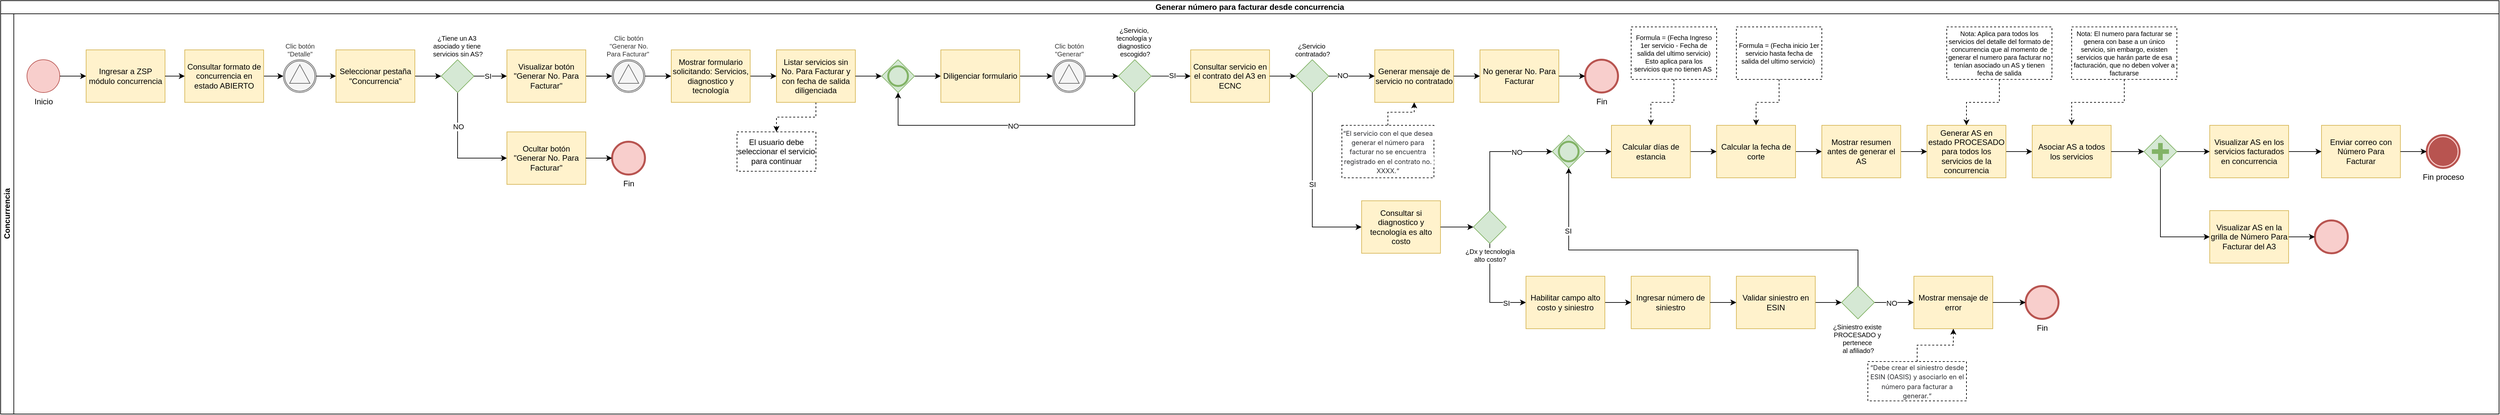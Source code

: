<mxfile version="26.0.16">
  <diagram name="Página-1" id="g5fUxCn4HUF5k6jVXiy7">
    <mxGraphModel dx="1034" dy="1754" grid="1" gridSize="10" guides="1" tooltips="1" connect="1" arrows="1" fold="1" page="1" pageScale="1" pageWidth="2910" pageHeight="1030" math="0" shadow="0">
      <root>
        <mxCell id="0" />
        <mxCell id="1" parent="0" />
        <mxCell id="JzyulNl6e5APR63eF1yB-1" value="Generar número para facturar desde concurrencia" style="swimlane;html=1;childLayout=stackLayout;resizeParent=1;resizeParentMax=0;horizontal=1;startSize=20;horizontalStack=0;whiteSpace=wrap;" parent="1" vertex="1">
          <mxGeometry x="100" y="-10" width="3800" height="630" as="geometry" />
        </mxCell>
        <mxCell id="JzyulNl6e5APR63eF1yB-2" value="&lt;font style=&quot;vertical-align: inherit;&quot;&gt;&lt;font style=&quot;vertical-align: inherit;&quot;&gt;Concurrencia&lt;/font&gt;&lt;/font&gt;" style="swimlane;html=1;startSize=20;horizontal=0;" parent="JzyulNl6e5APR63eF1yB-1" vertex="1">
          <mxGeometry y="20" width="3800" height="610" as="geometry" />
        </mxCell>
        <mxCell id="OuBoWgfDjwoYJAEYba90-111" style="edgeStyle=orthogonalEdgeStyle;rounded=0;orthogonalLoop=1;jettySize=auto;html=1;entryX=0;entryY=0.5;entryDx=0;entryDy=0;entryPerimeter=0;" parent="JzyulNl6e5APR63eF1yB-2" source="OuBoWgfDjwoYJAEYba90-68" target="OuBoWgfDjwoYJAEYba90-112" edge="1">
          <mxGeometry relative="1" as="geometry">
            <mxPoint x="2420" y="240" as="targetPoint" />
            <Array as="points">
              <mxPoint x="2265" y="440" />
            </Array>
          </mxGeometry>
        </mxCell>
        <mxCell id="OuBoWgfDjwoYJAEYba90-123" value="SI" style="edgeLabel;html=1;align=center;verticalAlign=middle;resizable=0;points=[];" parent="OuBoWgfDjwoYJAEYba90-111" vertex="1" connectable="0">
          <mxGeometry x="-0.03" y="1" relative="1" as="geometry">
            <mxPoint x="24" y="20" as="offset" />
          </mxGeometry>
        </mxCell>
        <mxCell id="OuBoWgfDjwoYJAEYba90-68" value="¿Dx y tecnología&lt;div&gt;alto&amp;nbsp;&lt;span style=&quot;background-color: light-dark(rgb(255, 255, 255), rgb(18, 18, 18)); color: light-dark(rgb(0, 0, 0), rgb(255, 255, 255));&quot;&gt;costo?&lt;/span&gt;&lt;/div&gt;" style="points=[[0.25,0.25,0],[0.5,0,0],[0.75,0.25,0],[1,0.5,0],[0.75,0.75,0],[0.5,1,0],[0.25,0.75,0],[0,0.5,0]];shape=mxgraph.bpmn.gateway2;html=1;verticalLabelPosition=bottom;labelBackgroundColor=#ffffff;verticalAlign=top;align=center;perimeter=rhombusPerimeter;outlineConnect=0;outline=none;symbol=none;fillColor=#d5e8d4;strokeColor=#82b366;fontSize=10;" parent="JzyulNl6e5APR63eF1yB-2" vertex="1">
          <mxGeometry x="2240" y="300" width="50" height="50" as="geometry" />
        </mxCell>
        <mxCell id="OuBoWgfDjwoYJAEYba90-1" value="Inicio" style="points=[[0.145,0.145,0],[0.5,0,0],[0.855,0.145,0],[1,0.5,0],[0.855,0.855,0],[0.5,1,0],[0.145,0.855,0],[0,0.5,0]];shape=mxgraph.bpmn.event;html=1;verticalLabelPosition=bottom;labelBackgroundColor=#ffffff;verticalAlign=top;align=center;perimeter=ellipsePerimeter;outlineConnect=0;aspect=fixed;outline=standard;symbol=general;fillColor=#f8cecc;strokeColor=#b85450;" parent="JzyulNl6e5APR63eF1yB-2" vertex="1">
          <mxGeometry x="40" y="70" width="50" height="50" as="geometry" />
        </mxCell>
        <mxCell id="OuBoWgfDjwoYJAEYba90-3" value="&lt;font style=&quot;vertical-align: inherit;&quot;&gt;&lt;font style=&quot;vertical-align: inherit;&quot;&gt;Ingresar a ZSP módulo concurrencia&lt;/font&gt;&lt;/font&gt;" style="points=[[0.25,0,0],[0.5,0,0],[0.75,0,0],[1,0.25,0],[1,0.5,0],[1,0.75,0],[0.75,1,0],[0.5,1,0],[0.25,1,0],[0,0.75,0],[0,0.5,0],[0,0.25,0]];shape=mxgraph.bpmn.task2;whiteSpace=wrap;rectStyle=rounded;size=10;html=1;container=1;expand=0;collapsible=0;taskMarker=user;fillColor=#fff2cc;strokeColor=#d6b656;" parent="JzyulNl6e5APR63eF1yB-2" vertex="1">
          <mxGeometry x="130" y="55" width="120" height="80" as="geometry" />
        </mxCell>
        <mxCell id="OuBoWgfDjwoYJAEYba90-2" style="edgeStyle=orthogonalEdgeStyle;rounded=0;orthogonalLoop=1;jettySize=auto;html=1;" parent="JzyulNl6e5APR63eF1yB-2" source="OuBoWgfDjwoYJAEYba90-1" target="OuBoWgfDjwoYJAEYba90-3" edge="1">
          <mxGeometry relative="1" as="geometry">
            <mxPoint x="140" y="95" as="targetPoint" />
          </mxGeometry>
        </mxCell>
        <mxCell id="OuBoWgfDjwoYJAEYba90-6" style="edgeStyle=orthogonalEdgeStyle;rounded=0;orthogonalLoop=1;jettySize=auto;html=1;" parent="JzyulNl6e5APR63eF1yB-2" source="OuBoWgfDjwoYJAEYba90-5" target="OuBoWgfDjwoYJAEYba90-7" edge="1">
          <mxGeometry relative="1" as="geometry">
            <mxPoint x="440" y="95" as="targetPoint" />
          </mxGeometry>
        </mxCell>
        <mxCell id="OuBoWgfDjwoYJAEYba90-5" value="Consultar formato de concurrencia en estado ABIERTO" style="points=[[0.25,0,0],[0.5,0,0],[0.75,0,0],[1,0.25,0],[1,0.5,0],[1,0.75,0],[0.75,1,0],[0.5,1,0],[0.25,1,0],[0,0.75,0],[0,0.5,0],[0,0.25,0]];shape=mxgraph.bpmn.task2;whiteSpace=wrap;rectStyle=rounded;size=10;html=1;container=1;expand=0;collapsible=0;taskMarker=user;fillColor=#fff2cc;strokeColor=#d6b656;" parent="JzyulNl6e5APR63eF1yB-2" vertex="1">
          <mxGeometry x="280" y="55" width="120" height="80" as="geometry" />
        </mxCell>
        <mxCell id="OuBoWgfDjwoYJAEYba90-4" style="edgeStyle=orthogonalEdgeStyle;rounded=0;orthogonalLoop=1;jettySize=auto;html=1;" parent="JzyulNl6e5APR63eF1yB-2" source="OuBoWgfDjwoYJAEYba90-3" target="OuBoWgfDjwoYJAEYba90-5" edge="1">
          <mxGeometry relative="1" as="geometry">
            <mxPoint x="310" y="95" as="targetPoint" />
          </mxGeometry>
        </mxCell>
        <mxCell id="OuBoWgfDjwoYJAEYba90-7" value="Clic botón &lt;br&gt;&quot;Detalle&quot;" style="points=[[0.145,0.145,0],[0.5,0,0],[0.855,0.145,0],[1,0.5,0],[0.855,0.855,0],[0.5,1,0],[0.145,0.855,0],[0,0.5,0]];shape=mxgraph.bpmn.event;html=1;verticalLabelPosition=top;labelBackgroundColor=#ffffff;verticalAlign=bottom;align=center;perimeter=ellipsePerimeter;outlineConnect=0;aspect=fixed;outline=catching;symbol=signal;fillColor=#f5f5f5;fontColor=#333333;strokeColor=#666666;fontSize=10;labelPosition=center;" parent="JzyulNl6e5APR63eF1yB-2" vertex="1">
          <mxGeometry x="430" y="70" width="50" height="50" as="geometry" />
        </mxCell>
        <mxCell id="OuBoWgfDjwoYJAEYba90-15" style="edgeStyle=orthogonalEdgeStyle;rounded=0;orthogonalLoop=1;jettySize=auto;html=1;" parent="JzyulNl6e5APR63eF1yB-2" source="OuBoWgfDjwoYJAEYba90-9" target="OuBoWgfDjwoYJAEYba90-14" edge="1">
          <mxGeometry relative="1" as="geometry" />
        </mxCell>
        <mxCell id="OuBoWgfDjwoYJAEYba90-9" value="Seleccionar pestaña &quot;Concurrencia&quot;" style="points=[[0.25,0,0],[0.5,0,0],[0.75,0,0],[1,0.25,0],[1,0.5,0],[1,0.75,0],[0.75,1,0],[0.5,1,0],[0.25,1,0],[0,0.75,0],[0,0.5,0],[0,0.25,0]];shape=mxgraph.bpmn.task2;whiteSpace=wrap;rectStyle=rounded;size=10;html=1;container=1;expand=0;collapsible=0;taskMarker=user;fillColor=#fff2cc;strokeColor=#d6b656;" parent="JzyulNl6e5APR63eF1yB-2" vertex="1">
          <mxGeometry x="510" y="55" width="120" height="80" as="geometry" />
        </mxCell>
        <mxCell id="OuBoWgfDjwoYJAEYba90-8" style="edgeStyle=orthogonalEdgeStyle;rounded=0;orthogonalLoop=1;jettySize=auto;html=1;" parent="JzyulNl6e5APR63eF1yB-2" source="OuBoWgfDjwoYJAEYba90-7" target="OuBoWgfDjwoYJAEYba90-9" edge="1">
          <mxGeometry relative="1" as="geometry">
            <mxPoint x="520" y="95" as="targetPoint" />
          </mxGeometry>
        </mxCell>
        <mxCell id="OuBoWgfDjwoYJAEYba90-26" style="edgeStyle=orthogonalEdgeStyle;rounded=0;orthogonalLoop=1;jettySize=auto;html=1;" parent="JzyulNl6e5APR63eF1yB-2" source="OuBoWgfDjwoYJAEYba90-11" target="OuBoWgfDjwoYJAEYba90-25" edge="1">
          <mxGeometry relative="1" as="geometry" />
        </mxCell>
        <mxCell id="OuBoWgfDjwoYJAEYba90-11" value="Clic botón &lt;br&gt;&quot;Generar No. &lt;br&gt;Para Facturar&quot;&amp;nbsp;" style="points=[[0.145,0.145,0],[0.5,0,0],[0.855,0.145,0],[1,0.5,0],[0.855,0.855,0],[0.5,1,0],[0.145,0.855,0],[0,0.5,0]];shape=mxgraph.bpmn.event;html=1;verticalLabelPosition=top;labelBackgroundColor=#ffffff;verticalAlign=bottom;align=center;perimeter=ellipsePerimeter;outlineConnect=0;aspect=fixed;outline=catching;symbol=signal;fillColor=#f5f5f5;fontColor=#333333;strokeColor=#666666;fontSize=10;labelPosition=center;" parent="JzyulNl6e5APR63eF1yB-2" vertex="1">
          <mxGeometry x="930" y="70" width="50" height="50" as="geometry" />
        </mxCell>
        <mxCell id="dvrANLXSKc0wDXmjuW-p-2" style="edgeStyle=orthogonalEdgeStyle;rounded=0;orthogonalLoop=1;jettySize=auto;html=1;dashed=1;" edge="1" parent="JzyulNl6e5APR63eF1yB-2" source="OuBoWgfDjwoYJAEYba90-13" target="dvrANLXSKc0wDXmjuW-p-1">
          <mxGeometry relative="1" as="geometry" />
        </mxCell>
        <mxCell id="OuBoWgfDjwoYJAEYba90-13" value="Listar servicios sin No. Para Facturar y con fecha de salida diligenciada" style="points=[[0.25,0,0],[0.5,0,0],[0.75,0,0],[1,0.25,0],[1,0.5,0],[1,0.75,0],[0.75,1,0],[0.5,1,0],[0.25,1,0],[0,0.75,0],[0,0.5,0],[0,0.25,0]];shape=mxgraph.bpmn.task2;whiteSpace=wrap;rectStyle=rounded;size=10;html=1;container=1;expand=0;collapsible=0;taskMarker=script;fillColor=#fff2cc;strokeColor=#d6b656;" parent="JzyulNl6e5APR63eF1yB-2" vertex="1">
          <mxGeometry x="1180" y="55" width="120" height="80" as="geometry" />
        </mxCell>
        <mxCell id="OuBoWgfDjwoYJAEYba90-19" style="edgeStyle=orthogonalEdgeStyle;rounded=0;orthogonalLoop=1;jettySize=auto;html=1;entryX=0;entryY=0.5;entryDx=0;entryDy=0;entryPerimeter=0;" parent="JzyulNl6e5APR63eF1yB-2" source="OuBoWgfDjwoYJAEYba90-14" target="OuBoWgfDjwoYJAEYba90-20" edge="1">
          <mxGeometry relative="1" as="geometry">
            <mxPoint x="695" y="220" as="targetPoint" />
            <Array as="points">
              <mxPoint x="695" y="220" />
            </Array>
          </mxGeometry>
        </mxCell>
        <mxCell id="OuBoWgfDjwoYJAEYba90-21" value="NO" style="edgeLabel;html=1;align=center;verticalAlign=middle;resizable=0;points=[];" parent="OuBoWgfDjwoYJAEYba90-19" vertex="1" connectable="0">
          <mxGeometry x="-0.406" y="1" relative="1" as="geometry">
            <mxPoint as="offset" />
          </mxGeometry>
        </mxCell>
        <mxCell id="OuBoWgfDjwoYJAEYba90-14" value="¿Tiene un A3&amp;nbsp;&lt;div&gt;asociado y tiene&amp;nbsp;&lt;/div&gt;&lt;div&gt;servicios sin AS&lt;span style=&quot;background-color: light-dark(rgb(255, 255, 255), rgb(18, 18, 18)); color: light-dark(rgb(0, 0, 0), rgb(255, 255, 255));&quot;&gt;?&lt;/span&gt;&lt;/div&gt;" style="points=[[0.25,0.25,0],[0.5,0,0],[0.75,0.25,0],[1,0.5,0],[0.75,0.75,0],[0.5,1,0],[0.25,0.75,0],[0,0.5,0]];shape=mxgraph.bpmn.gateway2;html=1;verticalLabelPosition=top;labelBackgroundColor=#ffffff;verticalAlign=bottom;align=center;perimeter=rhombusPerimeter;outlineConnect=0;outline=none;symbol=none;fillColor=#d5e8d4;strokeColor=#82b366;fontSize=10;labelPosition=center;" parent="JzyulNl6e5APR63eF1yB-2" vertex="1">
          <mxGeometry x="670" y="70" width="50" height="50" as="geometry" />
        </mxCell>
        <mxCell id="OuBoWgfDjwoYJAEYba90-24" style="edgeStyle=orthogonalEdgeStyle;rounded=0;orthogonalLoop=1;jettySize=auto;html=1;" parent="JzyulNl6e5APR63eF1yB-2" source="OuBoWgfDjwoYJAEYba90-17" target="OuBoWgfDjwoYJAEYba90-11" edge="1">
          <mxGeometry relative="1" as="geometry" />
        </mxCell>
        <mxCell id="OuBoWgfDjwoYJAEYba90-17" value="Visualizar botón &quot;Generar No. Para Facturar&quot;" style="points=[[0.25,0,0],[0.5,0,0],[0.75,0,0],[1,0.25,0],[1,0.5,0],[1,0.75,0],[0.75,1,0],[0.5,1,0],[0.25,1,0],[0,0.75,0],[0,0.5,0],[0,0.25,0]];shape=mxgraph.bpmn.task2;whiteSpace=wrap;rectStyle=rounded;size=10;html=1;container=1;expand=0;collapsible=0;taskMarker=script;fillColor=#fff2cc;strokeColor=#d6b656;" parent="JzyulNl6e5APR63eF1yB-2" vertex="1">
          <mxGeometry x="770" y="55" width="120" height="80" as="geometry" />
        </mxCell>
        <mxCell id="OuBoWgfDjwoYJAEYba90-16" style="edgeStyle=orthogonalEdgeStyle;rounded=0;orthogonalLoop=1;jettySize=auto;html=1;" parent="JzyulNl6e5APR63eF1yB-2" source="OuBoWgfDjwoYJAEYba90-14" target="OuBoWgfDjwoYJAEYba90-17" edge="1">
          <mxGeometry relative="1" as="geometry">
            <mxPoint x="780" y="95" as="targetPoint" />
          </mxGeometry>
        </mxCell>
        <mxCell id="OuBoWgfDjwoYJAEYba90-18" value="SI" style="edgeLabel;html=1;align=center;verticalAlign=middle;resizable=0;points=[];" parent="OuBoWgfDjwoYJAEYba90-16" vertex="1" connectable="0">
          <mxGeometry x="-0.16" relative="1" as="geometry">
            <mxPoint as="offset" />
          </mxGeometry>
        </mxCell>
        <mxCell id="OuBoWgfDjwoYJAEYba90-20" value="Ocultar botón &quot;Generar No. Para Facturar&quot;" style="points=[[0.25,0,0],[0.5,0,0],[0.75,0,0],[1,0.25,0],[1,0.5,0],[1,0.75,0],[0.75,1,0],[0.5,1,0],[0.25,1,0],[0,0.75,0],[0,0.5,0],[0,0.25,0]];shape=mxgraph.bpmn.task2;whiteSpace=wrap;rectStyle=rounded;size=10;html=1;container=1;expand=0;collapsible=0;taskMarker=script;fillColor=#fff2cc;strokeColor=#d6b656;" parent="JzyulNl6e5APR63eF1yB-2" vertex="1">
          <mxGeometry x="770" y="180" width="120" height="80" as="geometry" />
        </mxCell>
        <mxCell id="OuBoWgfDjwoYJAEYba90-23" value="Fin" style="points=[[0.145,0.145,0],[0.5,0,0],[0.855,0.145,0],[1,0.5,0],[0.855,0.855,0],[0.5,1,0],[0.145,0.855,0],[0,0.5,0]];shape=mxgraph.bpmn.event;html=1;verticalLabelPosition=bottom;labelBackgroundColor=#ffffff;verticalAlign=top;align=center;perimeter=ellipsePerimeter;outlineConnect=0;aspect=fixed;outline=end;symbol=terminate2;fillColor=#f8cecc;strokeColor=#b85450;" parent="JzyulNl6e5APR63eF1yB-2" vertex="1">
          <mxGeometry x="930" y="195" width="50" height="50" as="geometry" />
        </mxCell>
        <mxCell id="OuBoWgfDjwoYJAEYba90-22" style="edgeStyle=orthogonalEdgeStyle;rounded=0;orthogonalLoop=1;jettySize=auto;html=1;" parent="JzyulNl6e5APR63eF1yB-2" source="OuBoWgfDjwoYJAEYba90-20" target="OuBoWgfDjwoYJAEYba90-23" edge="1">
          <mxGeometry relative="1" as="geometry">
            <mxPoint x="940" y="220" as="targetPoint" />
          </mxGeometry>
        </mxCell>
        <mxCell id="OuBoWgfDjwoYJAEYba90-27" style="edgeStyle=orthogonalEdgeStyle;rounded=0;orthogonalLoop=1;jettySize=auto;html=1;" parent="JzyulNl6e5APR63eF1yB-2" source="OuBoWgfDjwoYJAEYba90-25" target="OuBoWgfDjwoYJAEYba90-13" edge="1">
          <mxGeometry relative="1" as="geometry" />
        </mxCell>
        <mxCell id="OuBoWgfDjwoYJAEYba90-25" value="Mostrar formulario solicitando: Servicios, diagnostico y tecnología" style="points=[[0.25,0,0],[0.5,0,0],[0.75,0,0],[1,0.25,0],[1,0.5,0],[1,0.75,0],[0.75,1,0],[0.5,1,0],[0.25,1,0],[0,0.75,0],[0,0.5,0],[0,0.25,0]];shape=mxgraph.bpmn.task2;whiteSpace=wrap;rectStyle=rounded;size=10;html=1;container=1;expand=0;collapsible=0;taskMarker=script;fillColor=#fff2cc;strokeColor=#d6b656;" parent="JzyulNl6e5APR63eF1yB-2" vertex="1">
          <mxGeometry x="1020" y="55" width="120" height="80" as="geometry" />
        </mxCell>
        <mxCell id="OuBoWgfDjwoYJAEYba90-29" value="Enviar correo con Número Para Facturar" style="points=[[0.25,0,0],[0.5,0,0],[0.75,0,0],[1,0.25,0],[1,0.5,0],[1,0.75,0],[0.75,1,0],[0.5,1,0],[0.25,1,0],[0,0.75,0],[0,0.5,0],[0,0.25,0]];shape=mxgraph.bpmn.task2;whiteSpace=wrap;rectStyle=rounded;size=10;html=1;container=1;expand=0;collapsible=0;taskMarker=send;fillColor=#fff2cc;strokeColor=#d6b656;" parent="JzyulNl6e5APR63eF1yB-2" vertex="1">
          <mxGeometry x="3530" y="170" width="120" height="80" as="geometry" />
        </mxCell>
        <mxCell id="OuBoWgfDjwoYJAEYba90-34" style="edgeStyle=orthogonalEdgeStyle;rounded=0;orthogonalLoop=1;jettySize=auto;html=1;" parent="JzyulNl6e5APR63eF1yB-2" source="OuBoWgfDjwoYJAEYba90-33" target="OuBoWgfDjwoYJAEYba90-35" edge="1">
          <mxGeometry relative="1" as="geometry">
            <mxPoint x="1620" y="95" as="targetPoint" />
          </mxGeometry>
        </mxCell>
        <mxCell id="OuBoWgfDjwoYJAEYba90-33" value="Diligenciar formulario" style="points=[[0.25,0,0],[0.5,0,0],[0.75,0,0],[1,0.25,0],[1,0.5,0],[1,0.75,0],[0.75,1,0],[0.5,1,0],[0.25,1,0],[0,0.75,0],[0,0.5,0],[0,0.25,0]];shape=mxgraph.bpmn.task2;whiteSpace=wrap;rectStyle=rounded;size=10;html=1;container=1;expand=0;collapsible=0;taskMarker=user;fillColor=#fff2cc;strokeColor=#d6b656;" parent="JzyulNl6e5APR63eF1yB-2" vertex="1">
          <mxGeometry x="1430" y="55" width="120" height="80" as="geometry" />
        </mxCell>
        <mxCell id="OuBoWgfDjwoYJAEYba90-35" value="Clic botón &lt;br&gt;&quot;Generar&quot;" style="points=[[0.145,0.145,0],[0.5,0,0],[0.855,0.145,0],[1,0.5,0],[0.855,0.855,0],[0.5,1,0],[0.145,0.855,0],[0,0.5,0]];shape=mxgraph.bpmn.event;html=1;verticalLabelPosition=top;labelBackgroundColor=#ffffff;verticalAlign=bottom;align=center;perimeter=ellipsePerimeter;outlineConnect=0;aspect=fixed;outline=catching;symbol=signal;fontSize=10;labelPosition=center;fillColor=#f5f5f5;fontColor=#333333;strokeColor=#666666;" parent="JzyulNl6e5APR63eF1yB-2" vertex="1">
          <mxGeometry x="1600" y="70" width="50" height="50" as="geometry" />
        </mxCell>
        <mxCell id="OuBoWgfDjwoYJAEYba90-106" style="edgeStyle=orthogonalEdgeStyle;rounded=0;orthogonalLoop=1;jettySize=auto;html=1;" parent="JzyulNl6e5APR63eF1yB-2" source="OuBoWgfDjwoYJAEYba90-37" target="OuBoWgfDjwoYJAEYba90-55" edge="1">
          <mxGeometry relative="1" as="geometry">
            <Array as="points">
              <mxPoint x="1790" y="95" />
            </Array>
          </mxGeometry>
        </mxCell>
        <mxCell id="OuBoWgfDjwoYJAEYba90-107" value="SI" style="edgeLabel;html=1;align=center;verticalAlign=middle;resizable=0;points=[];" parent="OuBoWgfDjwoYJAEYba90-106" vertex="1" connectable="0">
          <mxGeometry x="0.061" y="1" relative="1" as="geometry">
            <mxPoint as="offset" />
          </mxGeometry>
        </mxCell>
        <mxCell id="OuBoWgfDjwoYJAEYba90-37" value="¿Servicio,&amp;nbsp;&lt;div&gt;tecnología y&amp;nbsp;&lt;div&gt;diagnostico&amp;nbsp;&lt;/div&gt;&lt;div&gt;escogido?&lt;/div&gt;&lt;/div&gt;" style="points=[[0.25,0.25,0],[0.5,0,0],[0.75,0.25,0],[1,0.5,0],[0.75,0.75,0],[0.5,1,0],[0.25,0.75,0],[0,0.5,0]];shape=mxgraph.bpmn.gateway2;html=1;verticalLabelPosition=top;labelBackgroundColor=#ffffff;verticalAlign=bottom;align=center;perimeter=rhombusPerimeter;outlineConnect=0;outline=none;symbol=none;fontSize=10;labelPosition=center;fillColor=#d5e8d4;strokeColor=#82b366;" parent="JzyulNl6e5APR63eF1yB-2" vertex="1">
          <mxGeometry x="1700" y="70" width="50" height="50" as="geometry" />
        </mxCell>
        <mxCell id="OuBoWgfDjwoYJAEYba90-36" style="edgeStyle=orthogonalEdgeStyle;rounded=0;orthogonalLoop=1;jettySize=auto;html=1;" parent="JzyulNl6e5APR63eF1yB-2" source="OuBoWgfDjwoYJAEYba90-35" target="OuBoWgfDjwoYJAEYba90-37" edge="1">
          <mxGeometry relative="1" as="geometry">
            <mxPoint x="1730" y="95" as="targetPoint" />
          </mxGeometry>
        </mxCell>
        <mxCell id="OuBoWgfDjwoYJAEYba90-39" style="edgeStyle=orthogonalEdgeStyle;rounded=0;orthogonalLoop=1;jettySize=auto;html=1;" parent="JzyulNl6e5APR63eF1yB-2" source="OuBoWgfDjwoYJAEYba90-38" target="OuBoWgfDjwoYJAEYba90-33" edge="1">
          <mxGeometry relative="1" as="geometry" />
        </mxCell>
        <mxCell id="OuBoWgfDjwoYJAEYba90-38" value="" style="points=[[0.25,0.25,0],[0.5,0,0],[0.75,0.25,0],[1,0.5,0],[0.75,0.75,0],[0.5,1,0],[0.25,0.75,0],[0,0.5,0]];shape=mxgraph.bpmn.gateway2;html=1;verticalLabelPosition=bottom;labelBackgroundColor=#ffffff;verticalAlign=top;align=center;perimeter=rhombusPerimeter;outlineConnect=0;outline=end;symbol=general;fillColor=#d5e8d4;strokeColor=#82b366;" parent="JzyulNl6e5APR63eF1yB-2" vertex="1">
          <mxGeometry x="1340" y="70" width="50" height="50" as="geometry" />
        </mxCell>
        <mxCell id="OuBoWgfDjwoYJAEYba90-30" style="edgeStyle=orthogonalEdgeStyle;rounded=0;orthogonalLoop=1;jettySize=auto;html=1;entryX=0;entryY=0.5;entryDx=0;entryDy=0;entryPerimeter=0;" parent="JzyulNl6e5APR63eF1yB-2" source="OuBoWgfDjwoYJAEYba90-13" target="OuBoWgfDjwoYJAEYba90-38" edge="1">
          <mxGeometry relative="1" as="geometry">
            <mxPoint x="1370" y="95" as="targetPoint" />
          </mxGeometry>
        </mxCell>
        <mxCell id="OuBoWgfDjwoYJAEYba90-40" style="edgeStyle=orthogonalEdgeStyle;rounded=0;orthogonalLoop=1;jettySize=auto;html=1;entryX=0.5;entryY=1;entryDx=0;entryDy=0;entryPerimeter=0;" parent="JzyulNl6e5APR63eF1yB-2" source="OuBoWgfDjwoYJAEYba90-37" target="OuBoWgfDjwoYJAEYba90-38" edge="1">
          <mxGeometry relative="1" as="geometry">
            <Array as="points">
              <mxPoint x="1725" y="170" />
              <mxPoint x="1365" y="170" />
            </Array>
          </mxGeometry>
        </mxCell>
        <mxCell id="OuBoWgfDjwoYJAEYba90-41" value="NO" style="edgeLabel;html=1;align=center;verticalAlign=middle;resizable=0;points=[];" parent="OuBoWgfDjwoYJAEYba90-40" vertex="1" connectable="0">
          <mxGeometry x="0.023" y="1" relative="1" as="geometry">
            <mxPoint as="offset" />
          </mxGeometry>
        </mxCell>
        <mxCell id="OuBoWgfDjwoYJAEYba90-45" value="¿Servicio&amp;nbsp;&lt;div&gt;contratado?&lt;/div&gt;" style="points=[[0.25,0.25,0],[0.5,0,0],[0.75,0.25,0],[1,0.5,0],[0.75,0.75,0],[0.5,1,0],[0.25,0.75,0],[0,0.5,0]];shape=mxgraph.bpmn.gateway2;html=1;verticalLabelPosition=top;labelBackgroundColor=#ffffff;verticalAlign=bottom;align=center;perimeter=rhombusPerimeter;outlineConnect=0;outline=none;symbol=none;fillColor=#d5e8d4;strokeColor=#82b366;fontSize=10;labelPosition=center;" parent="JzyulNl6e5APR63eF1yB-2" vertex="1">
          <mxGeometry x="1970" y="70" width="50" height="50" as="geometry" />
        </mxCell>
        <mxCell id="OuBoWgfDjwoYJAEYba90-48" value="Generar mensaje de servicio no contratado" style="points=[[0.25,0,0],[0.5,0,0],[0.75,0,0],[1,0.25,0],[1,0.5,0],[1,0.75,0],[0.75,1,0],[0.5,1,0],[0.25,1,0],[0,0.75,0],[0,0.5,0],[0,0.25,0]];shape=mxgraph.bpmn.task2;whiteSpace=wrap;rectStyle=rounded;size=10;html=1;container=1;expand=0;collapsible=0;taskMarker=send;fillColor=#fff2cc;strokeColor=#d6b656;" parent="JzyulNl6e5APR63eF1yB-2" vertex="1">
          <mxGeometry x="2090" y="55" width="120" height="80" as="geometry" />
        </mxCell>
        <mxCell id="OuBoWgfDjwoYJAEYba90-50" style="edgeStyle=orthogonalEdgeStyle;rounded=0;orthogonalLoop=1;jettySize=auto;html=1;dashed=1;" parent="JzyulNl6e5APR63eF1yB-2" source="OuBoWgfDjwoYJAEYba90-49" target="OuBoWgfDjwoYJAEYba90-48" edge="1">
          <mxGeometry relative="1" as="geometry" />
        </mxCell>
        <mxCell id="OuBoWgfDjwoYJAEYba90-49" value="&lt;span style=&quot;color: rgb(41, 42, 46); font-family: ui-sans-serif, -apple-system, BlinkMacSystemFont, &amp;quot;Segoe UI&amp;quot;, Ubuntu, system-ui, &amp;quot;Helvetica Neue&amp;quot;, sans-serif; text-align: left; white-space-collapse: preserve; background-color: rgb(255, 255, 255);&quot;&gt;&lt;font style=&quot;font-size: 10px;&quot;&gt;“El servicio con el que desea generar el número para facturar no se encuentra registrado en el contrato no. XXXX.“&lt;/font&gt;&lt;/span&gt;" style="text;html=1;align=center;verticalAlign=middle;whiteSpace=wrap;rounded=0;strokeColor=default;dashed=1;" parent="JzyulNl6e5APR63eF1yB-2" vertex="1">
          <mxGeometry x="2040" y="170" width="140" height="80" as="geometry" />
        </mxCell>
        <mxCell id="OuBoWgfDjwoYJAEYba90-52" value="No generar No. Para Facturar" style="points=[[0.25,0,0],[0.5,0,0],[0.75,0,0],[1,0.25,0],[1,0.5,0],[1,0.75,0],[0.75,1,0],[0.5,1,0],[0.25,1,0],[0,0.75,0],[0,0.5,0],[0,0.25,0]];shape=mxgraph.bpmn.task2;whiteSpace=wrap;rectStyle=rounded;size=10;html=1;container=1;expand=0;collapsible=0;taskMarker=script;fillColor=#fff2cc;strokeColor=#d6b656;" parent="JzyulNl6e5APR63eF1yB-2" vertex="1">
          <mxGeometry x="2250" y="55" width="120" height="80" as="geometry" />
        </mxCell>
        <mxCell id="OuBoWgfDjwoYJAEYba90-51" style="edgeStyle=orthogonalEdgeStyle;rounded=0;orthogonalLoop=1;jettySize=auto;html=1;" parent="JzyulNl6e5APR63eF1yB-2" source="OuBoWgfDjwoYJAEYba90-48" target="OuBoWgfDjwoYJAEYba90-52" edge="1">
          <mxGeometry relative="1" as="geometry">
            <mxPoint x="2335" y="230" as="targetPoint" />
          </mxGeometry>
        </mxCell>
        <mxCell id="OuBoWgfDjwoYJAEYba90-54" value="Fin" style="points=[[0.145,0.145,0],[0.5,0,0],[0.855,0.145,0],[1,0.5,0],[0.855,0.855,0],[0.5,1,0],[0.145,0.855,0],[0,0.5,0]];shape=mxgraph.bpmn.event;html=1;verticalLabelPosition=bottom;labelBackgroundColor=#ffffff;verticalAlign=top;align=center;perimeter=ellipsePerimeter;outlineConnect=0;aspect=fixed;outline=end;symbol=terminate2;fillColor=#f8cecc;strokeColor=#b85450;" parent="JzyulNl6e5APR63eF1yB-2" vertex="1">
          <mxGeometry x="2410" y="70" width="50" height="50" as="geometry" />
        </mxCell>
        <mxCell id="OuBoWgfDjwoYJAEYba90-53" style="edgeStyle=orthogonalEdgeStyle;rounded=0;orthogonalLoop=1;jettySize=auto;html=1;" parent="JzyulNl6e5APR63eF1yB-2" source="OuBoWgfDjwoYJAEYba90-52" target="OuBoWgfDjwoYJAEYba90-54" edge="1">
          <mxGeometry relative="1" as="geometry">
            <mxPoint x="2495" y="230" as="targetPoint" />
          </mxGeometry>
        </mxCell>
        <mxCell id="OuBoWgfDjwoYJAEYba90-57" style="edgeStyle=orthogonalEdgeStyle;rounded=0;orthogonalLoop=1;jettySize=auto;html=1;entryX=0;entryY=0.5;entryDx=0;entryDy=0;entryPerimeter=0;" parent="JzyulNl6e5APR63eF1yB-2" source="OuBoWgfDjwoYJAEYba90-45" target="OuBoWgfDjwoYJAEYba90-48" edge="1">
          <mxGeometry relative="1" as="geometry">
            <Array as="points">
              <mxPoint x="2050" y="95" />
              <mxPoint x="2050" y="95" />
            </Array>
          </mxGeometry>
        </mxCell>
        <mxCell id="OuBoWgfDjwoYJAEYba90-58" value="NO" style="edgeLabel;html=1;align=center;verticalAlign=middle;resizable=0;points=[];" parent="OuBoWgfDjwoYJAEYba90-57" vertex="1" connectable="0">
          <mxGeometry x="-0.416" y="1" relative="1" as="geometry">
            <mxPoint as="offset" />
          </mxGeometry>
        </mxCell>
        <mxCell id="OuBoWgfDjwoYJAEYba90-46" value="SI" style="edgeStyle=orthogonalEdgeStyle;rounded=0;orthogonalLoop=1;jettySize=auto;html=1;entryX=0;entryY=0.5;entryDx=0;entryDy=0;entryPerimeter=0;" parent="JzyulNl6e5APR63eF1yB-2" source="OuBoWgfDjwoYJAEYba90-45" target="OuBoWgfDjwoYJAEYba90-59" edge="1">
          <mxGeometry relative="1" as="geometry">
            <mxPoint x="1995" y="300" as="targetPoint" />
            <Array as="points">
              <mxPoint x="1995" y="325" />
            </Array>
          </mxGeometry>
        </mxCell>
        <mxCell id="OuBoWgfDjwoYJAEYba90-82" value="Ingresar número de siniestro" style="points=[[0.25,0,0],[0.5,0,0],[0.75,0,0],[1,0.25,0],[1,0.5,0],[1,0.75,0],[0.75,1,0],[0.5,1,0],[0.25,1,0],[0,0.75,0],[0,0.5,0],[0,0.25,0]];shape=mxgraph.bpmn.task2;whiteSpace=wrap;rectStyle=rounded;size=10;html=1;container=1;expand=0;collapsible=0;taskMarker=script;fillColor=#fff2cc;strokeColor=#d6b656;" parent="JzyulNl6e5APR63eF1yB-2" vertex="1">
          <mxGeometry x="2480" y="400" width="120" height="80" as="geometry" />
        </mxCell>
        <mxCell id="OuBoWgfDjwoYJAEYba90-138" style="edgeStyle=orthogonalEdgeStyle;rounded=0;orthogonalLoop=1;jettySize=auto;html=1;" parent="JzyulNl6e5APR63eF1yB-2" source="OuBoWgfDjwoYJAEYba90-91" target="OuBoWgfDjwoYJAEYba90-137" edge="1">
          <mxGeometry relative="1" as="geometry" />
        </mxCell>
        <mxCell id="OuBoWgfDjwoYJAEYba90-91" value="Generar AS en estado PROCESADO para todos los servicios de la concurrencia" style="points=[[0.25,0,0],[0.5,0,0],[0.75,0,0],[1,0.25,0],[1,0.5,0],[1,0.75,0],[0.75,1,0],[0.5,1,0],[0.25,1,0],[0,0.75,0],[0,0.5,0],[0,0.25,0]];shape=mxgraph.bpmn.task2;whiteSpace=wrap;rectStyle=rounded;size=10;html=1;container=1;expand=0;collapsible=0;taskMarker=script;fillColor=#fff2cc;strokeColor=#d6b656;" parent="JzyulNl6e5APR63eF1yB-2" vertex="1">
          <mxGeometry x="2930" y="170" width="120" height="80" as="geometry" />
        </mxCell>
        <mxCell id="OuBoWgfDjwoYJAEYba90-96" value="Mostrar mensaje de error" style="points=[[0.25,0,0],[0.5,0,0],[0.75,0,0],[1,0.25,0],[1,0.5,0],[1,0.75,0],[0.75,1,0],[0.5,1,0],[0.25,1,0],[0,0.75,0],[0,0.5,0],[0,0.25,0]];shape=mxgraph.bpmn.task2;whiteSpace=wrap;rectStyle=rounded;size=10;html=1;container=1;expand=0;collapsible=0;taskMarker=send;fillColor=#fff2cc;strokeColor=#d6b656;" parent="JzyulNl6e5APR63eF1yB-2" vertex="1">
          <mxGeometry x="2910" y="400" width="120" height="80" as="geometry" />
        </mxCell>
        <mxCell id="OuBoWgfDjwoYJAEYba90-97" value="&lt;span style=&quot;color: rgb(41, 42, 46); font-family: ui-sans-serif, -apple-system, BlinkMacSystemFont, &amp;quot;Segoe UI&amp;quot;, Ubuntu, system-ui, &amp;quot;Helvetica Neue&amp;quot;, sans-serif; text-align: left; white-space-collapse: preserve; background-color: rgb(255, 255, 255);&quot;&gt;&lt;font style=&quot;font-size: 10px;&quot;&gt;“Debe crear el siniestro desde ESIN (OASIS) y asociarlo en el número para facturar a generar.“&lt;/font&gt;&lt;/span&gt;" style="text;html=1;align=center;verticalAlign=middle;whiteSpace=wrap;rounded=0;strokeColor=default;dashed=1;" parent="JzyulNl6e5APR63eF1yB-2" vertex="1">
          <mxGeometry x="2840" y="530" width="150" height="60" as="geometry" />
        </mxCell>
        <mxCell id="OuBoWgfDjwoYJAEYba90-98" style="edgeStyle=orthogonalEdgeStyle;rounded=0;orthogonalLoop=1;jettySize=auto;html=1;entryX=0.5;entryY=1;entryDx=0;entryDy=0;entryPerimeter=0;dashed=1;" parent="JzyulNl6e5APR63eF1yB-2" source="OuBoWgfDjwoYJAEYba90-97" target="OuBoWgfDjwoYJAEYba90-96" edge="1">
          <mxGeometry relative="1" as="geometry" />
        </mxCell>
        <mxCell id="OuBoWgfDjwoYJAEYba90-104" style="edgeStyle=orthogonalEdgeStyle;rounded=0;orthogonalLoop=1;jettySize=auto;html=1;" parent="JzyulNl6e5APR63eF1yB-2" source="OuBoWgfDjwoYJAEYba90-99" target="OuBoWgfDjwoYJAEYba90-129" edge="1">
          <mxGeometry relative="1" as="geometry" />
        </mxCell>
        <mxCell id="OuBoWgfDjwoYJAEYba90-99" value="" style="points=[[0.25,0.25,0],[0.5,0,0],[0.75,0.25,0],[1,0.5,0],[0.75,0.75,0],[0.5,1,0],[0.25,0.75,0],[0,0.5,0]];shape=mxgraph.bpmn.gateway2;html=1;verticalLabelPosition=bottom;labelBackgroundColor=#ffffff;verticalAlign=top;align=center;perimeter=rhombusPerimeter;outlineConnect=0;outline=end;symbol=general;fillColor=#d5e8d4;strokeColor=#82b366;" parent="JzyulNl6e5APR63eF1yB-2" vertex="1">
          <mxGeometry x="2360" y="185" width="50" height="50" as="geometry" />
        </mxCell>
        <mxCell id="OuBoWgfDjwoYJAEYba90-55" value="Consultar servicio en el contrato del A3 en ECNC" style="points=[[0.25,0,0],[0.5,0,0],[0.75,0,0],[1,0.25,0],[1,0.5,0],[1,0.75,0],[0.75,1,0],[0.5,1,0],[0.25,1,0],[0,0.75,0],[0,0.5,0],[0,0.25,0]];shape=mxgraph.bpmn.task2;whiteSpace=wrap;rectStyle=rounded;size=10;html=1;container=1;expand=0;collapsible=0;taskMarker=script;fillColor=#fff2cc;strokeColor=#d6b656;" parent="JzyulNl6e5APR63eF1yB-2" vertex="1">
          <mxGeometry x="1810" y="55" width="120" height="80" as="geometry" />
        </mxCell>
        <mxCell id="OuBoWgfDjwoYJAEYba90-56" style="edgeStyle=orthogonalEdgeStyle;rounded=0;orthogonalLoop=1;jettySize=auto;html=1;entryX=0;entryY=0.5;entryDx=0;entryDy=0;entryPerimeter=0;" parent="JzyulNl6e5APR63eF1yB-2" source="OuBoWgfDjwoYJAEYba90-55" target="OuBoWgfDjwoYJAEYba90-45" edge="1">
          <mxGeometry relative="1" as="geometry" />
        </mxCell>
        <mxCell id="OuBoWgfDjwoYJAEYba90-59" value="Consultar si diagnostico y tecnología es alto costo" style="points=[[0.25,0,0],[0.5,0,0],[0.75,0,0],[1,0.25,0],[1,0.5,0],[1,0.75,0],[0.75,1,0],[0.5,1,0],[0.25,1,0],[0,0.75,0],[0,0.5,0],[0,0.25,0]];shape=mxgraph.bpmn.task2;whiteSpace=wrap;rectStyle=rounded;size=10;html=1;container=1;expand=0;collapsible=0;taskMarker=script;fillColor=#fff2cc;strokeColor=#d6b656;" parent="JzyulNl6e5APR63eF1yB-2" vertex="1">
          <mxGeometry x="2070" y="285" width="120" height="80" as="geometry" />
        </mxCell>
        <mxCell id="OuBoWgfDjwoYJAEYba90-66" style="edgeStyle=orthogonalEdgeStyle;rounded=0;orthogonalLoop=1;jettySize=auto;html=1;entryX=0;entryY=0.5;entryDx=0;entryDy=0;entryPerimeter=0;" parent="JzyulNl6e5APR63eF1yB-2" source="OuBoWgfDjwoYJAEYba90-59" target="OuBoWgfDjwoYJAEYba90-68" edge="1">
          <mxGeometry relative="1" as="geometry" />
        </mxCell>
        <mxCell id="OuBoWgfDjwoYJAEYba90-113" style="edgeStyle=orthogonalEdgeStyle;rounded=0;orthogonalLoop=1;jettySize=auto;html=1;" parent="JzyulNl6e5APR63eF1yB-2" source="OuBoWgfDjwoYJAEYba90-112" target="OuBoWgfDjwoYJAEYba90-82" edge="1">
          <mxGeometry relative="1" as="geometry" />
        </mxCell>
        <mxCell id="OuBoWgfDjwoYJAEYba90-112" value="Habilitar campo alto costo y siniestro" style="points=[[0.25,0,0],[0.5,0,0],[0.75,0,0],[1,0.25,0],[1,0.5,0],[1,0.75,0],[0.75,1,0],[0.5,1,0],[0.25,1,0],[0,0.75,0],[0,0.5,0],[0,0.25,0]];shape=mxgraph.bpmn.task2;whiteSpace=wrap;rectStyle=rounded;size=10;html=1;container=1;expand=0;collapsible=0;taskMarker=script;fillColor=#fff2cc;strokeColor=#d6b656;" parent="JzyulNl6e5APR63eF1yB-2" vertex="1">
          <mxGeometry x="2320" y="400" width="120" height="80" as="geometry" />
        </mxCell>
        <mxCell id="OuBoWgfDjwoYJAEYba90-114" style="edgeStyle=orthogonalEdgeStyle;rounded=0;orthogonalLoop=1;jettySize=auto;html=1;entryX=0;entryY=0.5;entryDx=0;entryDy=0;entryPerimeter=0;" parent="JzyulNl6e5APR63eF1yB-2" source="OuBoWgfDjwoYJAEYba90-68" target="OuBoWgfDjwoYJAEYba90-99" edge="1">
          <mxGeometry relative="1" as="geometry">
            <Array as="points">
              <mxPoint x="2265" y="210" />
            </Array>
          </mxGeometry>
        </mxCell>
        <mxCell id="OuBoWgfDjwoYJAEYba90-126" value="NO" style="edgeLabel;html=1;align=center;verticalAlign=middle;resizable=0;points=[];" parent="OuBoWgfDjwoYJAEYba90-114" vertex="1" connectable="0">
          <mxGeometry x="0.416" y="-1" relative="1" as="geometry">
            <mxPoint as="offset" />
          </mxGeometry>
        </mxCell>
        <mxCell id="OuBoWgfDjwoYJAEYba90-127" style="edgeStyle=orthogonalEdgeStyle;rounded=0;orthogonalLoop=1;jettySize=auto;html=1;" parent="JzyulNl6e5APR63eF1yB-2" source="OuBoWgfDjwoYJAEYba90-89" target="OuBoWgfDjwoYJAEYba90-96" edge="1">
          <mxGeometry relative="1" as="geometry" />
        </mxCell>
        <mxCell id="OuBoWgfDjwoYJAEYba90-128" value="NO" style="edgeLabel;html=1;align=center;verticalAlign=middle;resizable=0;points=[];" parent="OuBoWgfDjwoYJAEYba90-127" vertex="1" connectable="0">
          <mxGeometry x="-0.133" y="-1" relative="1" as="geometry">
            <mxPoint as="offset" />
          </mxGeometry>
        </mxCell>
        <mxCell id="OuBoWgfDjwoYJAEYba90-89" value="¿Siniestro existe&amp;nbsp;&lt;div&gt;PROCESADO y&amp;nbsp;&lt;/div&gt;&lt;div&gt;pertenece&amp;nbsp;&lt;/div&gt;&lt;div&gt;al afiliado?&lt;/div&gt;" style="points=[[0.25,0.25,0],[0.5,0,0],[0.75,0.25,0],[1,0.5,0],[0.75,0.75,0],[0.5,1,0],[0.25,0.75,0],[0,0.5,0]];shape=mxgraph.bpmn.gateway2;html=1;verticalLabelPosition=bottom;labelBackgroundColor=#ffffff;verticalAlign=top;align=center;perimeter=rhombusPerimeter;outlineConnect=0;outline=none;symbol=none;fillColor=#d5e8d4;strokeColor=#82b366;fontSize=10;" parent="JzyulNl6e5APR63eF1yB-2" vertex="1">
          <mxGeometry x="2800" y="415" width="50" height="50" as="geometry" />
        </mxCell>
        <mxCell id="OuBoWgfDjwoYJAEYba90-116" style="edgeStyle=orthogonalEdgeStyle;rounded=0;orthogonalLoop=1;jettySize=auto;html=1;entryX=0.5;entryY=1;entryDx=0;entryDy=0;entryPerimeter=0;" parent="JzyulNl6e5APR63eF1yB-2" source="OuBoWgfDjwoYJAEYba90-89" target="OuBoWgfDjwoYJAEYba90-99" edge="1">
          <mxGeometry relative="1" as="geometry">
            <mxPoint x="2870" y="360" as="targetPoint" />
            <Array as="points">
              <mxPoint x="2825" y="360" />
              <mxPoint x="2385" y="360" />
            </Array>
          </mxGeometry>
        </mxCell>
        <mxCell id="OuBoWgfDjwoYJAEYba90-121" value="SI" style="edgeLabel;html=1;align=center;verticalAlign=middle;resizable=0;points=[];" parent="OuBoWgfDjwoYJAEYba90-116" vertex="1" connectable="0">
          <mxGeometry x="0.69" y="1" relative="1" as="geometry">
            <mxPoint as="offset" />
          </mxGeometry>
        </mxCell>
        <mxCell id="OuBoWgfDjwoYJAEYba90-120" value="Fin" style="points=[[0.145,0.145,0],[0.5,0,0],[0.855,0.145,0],[1,0.5,0],[0.855,0.855,0],[0.5,1,0],[0.145,0.855,0],[0,0.5,0]];shape=mxgraph.bpmn.event;html=1;verticalLabelPosition=bottom;labelBackgroundColor=#ffffff;verticalAlign=top;align=center;perimeter=ellipsePerimeter;outlineConnect=0;aspect=fixed;outline=end;symbol=terminate2;fillColor=#f8cecc;strokeColor=#b85450;" parent="JzyulNl6e5APR63eF1yB-2" vertex="1">
          <mxGeometry x="3080" y="415" width="50" height="50" as="geometry" />
        </mxCell>
        <mxCell id="OuBoWgfDjwoYJAEYba90-119" style="edgeStyle=orthogonalEdgeStyle;rounded=0;orthogonalLoop=1;jettySize=auto;html=1;" parent="JzyulNl6e5APR63eF1yB-2" source="OuBoWgfDjwoYJAEYba90-96" target="OuBoWgfDjwoYJAEYba90-120" edge="1">
          <mxGeometry relative="1" as="geometry">
            <mxPoint x="3210" y="510" as="targetPoint" />
          </mxGeometry>
        </mxCell>
        <mxCell id="OuBoWgfDjwoYJAEYba90-130" style="edgeStyle=orthogonalEdgeStyle;rounded=0;orthogonalLoop=1;jettySize=auto;html=1;" parent="JzyulNl6e5APR63eF1yB-2" source="OuBoWgfDjwoYJAEYba90-129" target="OuBoWgfDjwoYJAEYba90-131" edge="1">
          <mxGeometry relative="1" as="geometry">
            <mxPoint x="2620" y="210" as="targetPoint" />
          </mxGeometry>
        </mxCell>
        <mxCell id="OuBoWgfDjwoYJAEYba90-129" value="Calcular días de estancia" style="points=[[0.25,0,0],[0.5,0,0],[0.75,0,0],[1,0.25,0],[1,0.5,0],[1,0.75,0],[0.75,1,0],[0.5,1,0],[0.25,1,0],[0,0.75,0],[0,0.5,0],[0,0.25,0]];shape=mxgraph.bpmn.task2;whiteSpace=wrap;rectStyle=rounded;size=10;html=1;container=1;expand=0;collapsible=0;taskMarker=script;fillColor=#fff2cc;strokeColor=#d6b656;" parent="JzyulNl6e5APR63eF1yB-2" vertex="1">
          <mxGeometry x="2450" y="170" width="120" height="80" as="geometry" />
        </mxCell>
        <mxCell id="OuBoWgfDjwoYJAEYba90-136" style="edgeStyle=orthogonalEdgeStyle;rounded=0;orthogonalLoop=1;jettySize=auto;html=1;" parent="JzyulNl6e5APR63eF1yB-2" source="OuBoWgfDjwoYJAEYba90-131" target="OuBoWgfDjwoYJAEYba90-160" edge="1">
          <mxGeometry relative="1" as="geometry" />
        </mxCell>
        <mxCell id="OuBoWgfDjwoYJAEYba90-131" value="Calcular la fecha de corte" style="points=[[0.25,0,0],[0.5,0,0],[0.75,0,0],[1,0.25,0],[1,0.5,0],[1,0.75,0],[0.75,1,0],[0.5,1,0],[0.25,1,0],[0,0.75,0],[0,0.5,0],[0,0.25,0]];shape=mxgraph.bpmn.task2;whiteSpace=wrap;rectStyle=rounded;size=10;html=1;container=1;expand=0;collapsible=0;taskMarker=script;fillColor=#fff2cc;strokeColor=#d6b656;" parent="JzyulNl6e5APR63eF1yB-2" vertex="1">
          <mxGeometry x="2610" y="170" width="120" height="80" as="geometry" />
        </mxCell>
        <mxCell id="OuBoWgfDjwoYJAEYba90-133" style="edgeStyle=orthogonalEdgeStyle;rounded=0;orthogonalLoop=1;jettySize=auto;html=1;dashed=1;" parent="JzyulNl6e5APR63eF1yB-2" source="OuBoWgfDjwoYJAEYba90-132" target="OuBoWgfDjwoYJAEYba90-129" edge="1">
          <mxGeometry relative="1" as="geometry" />
        </mxCell>
        <mxCell id="OuBoWgfDjwoYJAEYba90-132" value="Formula = (Fecha Ingreso 1er servicio - Fecha de salida del ultimo servicio) Esto aplica para los servicios que no tienen AS&amp;nbsp;" style="text;html=1;align=center;verticalAlign=middle;whiteSpace=wrap;rounded=0;dashed=1;strokeColor=default;fontSize=10;" parent="JzyulNl6e5APR63eF1yB-2" vertex="1">
          <mxGeometry x="2480" y="20" width="130" height="80" as="geometry" />
        </mxCell>
        <mxCell id="OuBoWgfDjwoYJAEYba90-135" style="edgeStyle=orthogonalEdgeStyle;rounded=0;orthogonalLoop=1;jettySize=auto;html=1;dashed=1;" parent="JzyulNl6e5APR63eF1yB-2" source="OuBoWgfDjwoYJAEYba90-134" target="OuBoWgfDjwoYJAEYba90-131" edge="1">
          <mxGeometry relative="1" as="geometry" />
        </mxCell>
        <mxCell id="OuBoWgfDjwoYJAEYba90-134" value="Formula = (Fecha inicio 1er servicio hasta fecha de salida del ultimo servicio)&amp;nbsp;" style="text;html=1;align=center;verticalAlign=middle;whiteSpace=wrap;rounded=0;dashed=1;strokeColor=default;fontSize=10;" parent="JzyulNl6e5APR63eF1yB-2" vertex="1">
          <mxGeometry x="2640" y="20" width="130" height="80" as="geometry" />
        </mxCell>
        <mxCell id="OuBoWgfDjwoYJAEYba90-137" value="Asociar AS a todos los servicios" style="points=[[0.25,0,0],[0.5,0,0],[0.75,0,0],[1,0.25,0],[1,0.5,0],[1,0.75,0],[0.75,1,0],[0.5,1,0],[0.25,1,0],[0,0.75,0],[0,0.5,0],[0,0.25,0]];shape=mxgraph.bpmn.task2;whiteSpace=wrap;rectStyle=rounded;size=10;html=1;container=1;expand=0;collapsible=0;taskMarker=script;fillColor=#fff2cc;strokeColor=#d6b656;" parent="JzyulNl6e5APR63eF1yB-2" vertex="1">
          <mxGeometry x="3090" y="170" width="120" height="80" as="geometry" />
        </mxCell>
        <mxCell id="OuBoWgfDjwoYJAEYba90-144" style="edgeStyle=orthogonalEdgeStyle;rounded=0;orthogonalLoop=1;jettySize=auto;html=1;" parent="JzyulNl6e5APR63eF1yB-2" source="OuBoWgfDjwoYJAEYba90-140" target="OuBoWgfDjwoYJAEYba90-89" edge="1">
          <mxGeometry relative="1" as="geometry" />
        </mxCell>
        <mxCell id="OuBoWgfDjwoYJAEYba90-140" value="Validar siniestro en ESIN" style="points=[[0.25,0,0],[0.5,0,0],[0.75,0,0],[1,0.25,0],[1,0.5,0],[1,0.75,0],[0.75,1,0],[0.5,1,0],[0.25,1,0],[0,0.75,0],[0,0.5,0],[0,0.25,0]];shape=mxgraph.bpmn.task2;whiteSpace=wrap;rectStyle=rounded;size=10;html=1;container=1;expand=0;collapsible=0;taskMarker=script;fillColor=#fff2cc;strokeColor=#d6b656;" parent="JzyulNl6e5APR63eF1yB-2" vertex="1">
          <mxGeometry x="2640" y="400" width="120" height="80" as="geometry" />
        </mxCell>
        <mxCell id="OuBoWgfDjwoYJAEYba90-141" style="edgeStyle=orthogonalEdgeStyle;rounded=0;orthogonalLoop=1;jettySize=auto;html=1;entryX=0;entryY=0.5;entryDx=0;entryDy=0;entryPerimeter=0;" parent="JzyulNl6e5APR63eF1yB-2" source="OuBoWgfDjwoYJAEYba90-82" target="OuBoWgfDjwoYJAEYba90-140" edge="1">
          <mxGeometry relative="1" as="geometry" />
        </mxCell>
        <mxCell id="OuBoWgfDjwoYJAEYba90-146" style="edgeStyle=orthogonalEdgeStyle;rounded=0;orthogonalLoop=1;jettySize=auto;html=1;dashed=1;" parent="JzyulNl6e5APR63eF1yB-2" source="OuBoWgfDjwoYJAEYba90-145" target="OuBoWgfDjwoYJAEYba90-91" edge="1">
          <mxGeometry relative="1" as="geometry" />
        </mxCell>
        <mxCell id="OuBoWgfDjwoYJAEYba90-145" value="Nota: Aplica para todos los servicios del detalle del formato de concurrencia que al momento de generar el numero para facturar no tenían asociado un AS y tienen fecha de salida" style="text;html=1;align=center;verticalAlign=middle;whiteSpace=wrap;rounded=0;dashed=1;strokeColor=default;fontSize=10;" parent="JzyulNl6e5APR63eF1yB-2" vertex="1">
          <mxGeometry x="2960" y="20" width="160" height="80" as="geometry" />
        </mxCell>
        <mxCell id="OuBoWgfDjwoYJAEYba90-149" style="edgeStyle=orthogonalEdgeStyle;rounded=0;orthogonalLoop=1;jettySize=auto;html=1;dashed=1;" parent="JzyulNl6e5APR63eF1yB-2" source="OuBoWgfDjwoYJAEYba90-148" target="OuBoWgfDjwoYJAEYba90-137" edge="1">
          <mxGeometry relative="1" as="geometry" />
        </mxCell>
        <mxCell id="OuBoWgfDjwoYJAEYba90-148" value="Nota: El numero para facturar se genera con base a un único servicio, sin embargo, existen servicios que harán parte de esa facturación, que no deben volver a facturarse" style="text;html=1;align=center;verticalAlign=middle;whiteSpace=wrap;rounded=0;dashed=1;strokeColor=default;fontSize=10;" parent="JzyulNl6e5APR63eF1yB-2" vertex="1">
          <mxGeometry x="3150" y="20" width="160" height="80" as="geometry" />
        </mxCell>
        <mxCell id="OuBoWgfDjwoYJAEYba90-151" style="edgeStyle=orthogonalEdgeStyle;rounded=0;orthogonalLoop=1;jettySize=auto;html=1;" parent="JzyulNl6e5APR63eF1yB-2" source="OuBoWgfDjwoYJAEYba90-150" target="OuBoWgfDjwoYJAEYba90-29" edge="1">
          <mxGeometry relative="1" as="geometry" />
        </mxCell>
        <mxCell id="OuBoWgfDjwoYJAEYba90-150" value="Visualizar AS en los servicios facturados en concurrencia" style="points=[[0.25,0,0],[0.5,0,0],[0.75,0,0],[1,0.25,0],[1,0.5,0],[1,0.75,0],[0.75,1,0],[0.5,1,0],[0.25,1,0],[0,0.75,0],[0,0.5,0],[0,0.25,0]];shape=mxgraph.bpmn.task2;whiteSpace=wrap;rectStyle=rounded;size=10;html=1;container=1;expand=0;collapsible=0;taskMarker=script;fillColor=#fff2cc;strokeColor=#d6b656;" parent="JzyulNl6e5APR63eF1yB-2" vertex="1">
          <mxGeometry x="3360" y="170" width="120" height="80" as="geometry" />
        </mxCell>
        <mxCell id="OuBoWgfDjwoYJAEYba90-153" value="Fin proceso" style="points=[[0.145,0.145,0],[0.5,0,0],[0.855,0.145,0],[1,0.5,0],[0.855,0.855,0],[0.5,1,0],[0.145,0.855,0],[0,0.5,0]];shape=mxgraph.bpmn.event;html=1;verticalLabelPosition=bottom;labelBackgroundColor=#ffffff;verticalAlign=top;align=center;perimeter=ellipsePerimeter;outlineConnect=0;aspect=fixed;outline=end;symbol=terminate;fillColor=#f8cecc;strokeColor=#b85450;" parent="JzyulNl6e5APR63eF1yB-2" vertex="1">
          <mxGeometry x="3690" y="185" width="50" height="50" as="geometry" />
        </mxCell>
        <mxCell id="OuBoWgfDjwoYJAEYba90-152" style="edgeStyle=orthogonalEdgeStyle;rounded=0;orthogonalLoop=1;jettySize=auto;html=1;" parent="JzyulNl6e5APR63eF1yB-2" source="OuBoWgfDjwoYJAEYba90-29" target="OuBoWgfDjwoYJAEYba90-153" edge="1">
          <mxGeometry relative="1" as="geometry">
            <mxPoint x="3910" y="210" as="targetPoint" />
          </mxGeometry>
        </mxCell>
        <mxCell id="OuBoWgfDjwoYJAEYba90-155" style="edgeStyle=orthogonalEdgeStyle;rounded=0;orthogonalLoop=1;jettySize=auto;html=1;" parent="JzyulNl6e5APR63eF1yB-2" source="OuBoWgfDjwoYJAEYba90-154" target="OuBoWgfDjwoYJAEYba90-150" edge="1">
          <mxGeometry relative="1" as="geometry" />
        </mxCell>
        <mxCell id="OuBoWgfDjwoYJAEYba90-156" style="edgeStyle=orthogonalEdgeStyle;rounded=0;orthogonalLoop=1;jettySize=auto;html=1;entryX=0;entryY=0.5;entryDx=0;entryDy=0;entryPerimeter=0;" parent="JzyulNl6e5APR63eF1yB-2" source="OuBoWgfDjwoYJAEYba90-154" target="OuBoWgfDjwoYJAEYba90-157" edge="1">
          <mxGeometry relative="1" as="geometry">
            <mxPoint x="3390" y="360" as="targetPoint" />
            <Array as="points">
              <mxPoint x="3285" y="340" />
            </Array>
          </mxGeometry>
        </mxCell>
        <mxCell id="OuBoWgfDjwoYJAEYba90-154" value="" style="points=[[0.25,0.25,0],[0.5,0,0],[0.75,0.25,0],[1,0.5,0],[0.75,0.75,0],[0.5,1,0],[0.25,0.75,0],[0,0.5,0]];shape=mxgraph.bpmn.gateway2;html=1;verticalLabelPosition=bottom;labelBackgroundColor=#ffffff;verticalAlign=top;align=center;perimeter=rhombusPerimeter;outlineConnect=0;outline=none;symbol=none;gwType=parallel;fillColor=#d5e8d4;strokeColor=#82b366;" parent="JzyulNl6e5APR63eF1yB-2" vertex="1">
          <mxGeometry x="3260" y="185" width="50" height="50" as="geometry" />
        </mxCell>
        <mxCell id="OuBoWgfDjwoYJAEYba90-139" style="edgeStyle=orthogonalEdgeStyle;rounded=0;orthogonalLoop=1;jettySize=auto;html=1;entryX=0;entryY=0.5;entryDx=0;entryDy=0;entryPerimeter=0;" parent="JzyulNl6e5APR63eF1yB-2" source="OuBoWgfDjwoYJAEYba90-137" target="OuBoWgfDjwoYJAEYba90-154" edge="1">
          <mxGeometry relative="1" as="geometry" />
        </mxCell>
        <mxCell id="OuBoWgfDjwoYJAEYba90-157" value="Visualizar AS en la grilla de Número Para Facturar del A3" style="points=[[0.25,0,0],[0.5,0,0],[0.75,0,0],[1,0.25,0],[1,0.5,0],[1,0.75,0],[0.75,1,0],[0.5,1,0],[0.25,1,0],[0,0.75,0],[0,0.5,0],[0,0.25,0]];shape=mxgraph.bpmn.task2;whiteSpace=wrap;rectStyle=rounded;size=10;html=1;container=1;expand=0;collapsible=0;taskMarker=script;fillColor=#fff2cc;strokeColor=#d6b656;" parent="JzyulNl6e5APR63eF1yB-2" vertex="1">
          <mxGeometry x="3360" y="300" width="120" height="80" as="geometry" />
        </mxCell>
        <mxCell id="OuBoWgfDjwoYJAEYba90-159" value="" style="points=[[0.145,0.145,0],[0.5,0,0],[0.855,0.145,0],[1,0.5,0],[0.855,0.855,0],[0.5,1,0],[0.145,0.855,0],[0,0.5,0]];shape=mxgraph.bpmn.event;html=1;verticalLabelPosition=bottom;labelBackgroundColor=#ffffff;verticalAlign=top;align=center;perimeter=ellipsePerimeter;outlineConnect=0;aspect=fixed;outline=end;symbol=terminate2;fillColor=#f8cecc;strokeColor=#b85450;" parent="JzyulNl6e5APR63eF1yB-2" vertex="1">
          <mxGeometry x="3520" y="315" width="50" height="50" as="geometry" />
        </mxCell>
        <mxCell id="OuBoWgfDjwoYJAEYba90-158" style="edgeStyle=orthogonalEdgeStyle;rounded=0;orthogonalLoop=1;jettySize=auto;html=1;" parent="JzyulNl6e5APR63eF1yB-2" source="OuBoWgfDjwoYJAEYba90-157" target="OuBoWgfDjwoYJAEYba90-159" edge="1">
          <mxGeometry relative="1" as="geometry">
            <mxPoint x="3530" y="340" as="targetPoint" />
          </mxGeometry>
        </mxCell>
        <mxCell id="OuBoWgfDjwoYJAEYba90-161" style="edgeStyle=orthogonalEdgeStyle;rounded=0;orthogonalLoop=1;jettySize=auto;html=1;" parent="JzyulNl6e5APR63eF1yB-2" source="OuBoWgfDjwoYJAEYba90-160" target="OuBoWgfDjwoYJAEYba90-91" edge="1">
          <mxGeometry relative="1" as="geometry" />
        </mxCell>
        <mxCell id="OuBoWgfDjwoYJAEYba90-160" value="Mostrar resumen antes de generar el AS" style="points=[[0.25,0,0],[0.5,0,0],[0.75,0,0],[1,0.25,0],[1,0.5,0],[1,0.75,0],[0.75,1,0],[0.5,1,0],[0.25,1,0],[0,0.75,0],[0,0.5,0],[0,0.25,0]];shape=mxgraph.bpmn.task2;whiteSpace=wrap;rectStyle=rounded;size=10;html=1;container=1;expand=0;collapsible=0;taskMarker=script;fillColor=#fff2cc;strokeColor=#d6b656;" parent="JzyulNl6e5APR63eF1yB-2" vertex="1">
          <mxGeometry x="2770" y="170" width="120" height="80" as="geometry" />
        </mxCell>
        <mxCell id="dvrANLXSKc0wDXmjuW-p-1" value="El usuario debe seleccionar el servicio para continuar" style="text;html=1;align=center;verticalAlign=middle;whiteSpace=wrap;rounded=0;strokeColor=default;dashed=1;" vertex="1" parent="JzyulNl6e5APR63eF1yB-2">
          <mxGeometry x="1120" y="180" width="120" height="60" as="geometry" />
        </mxCell>
      </root>
    </mxGraphModel>
  </diagram>
</mxfile>
